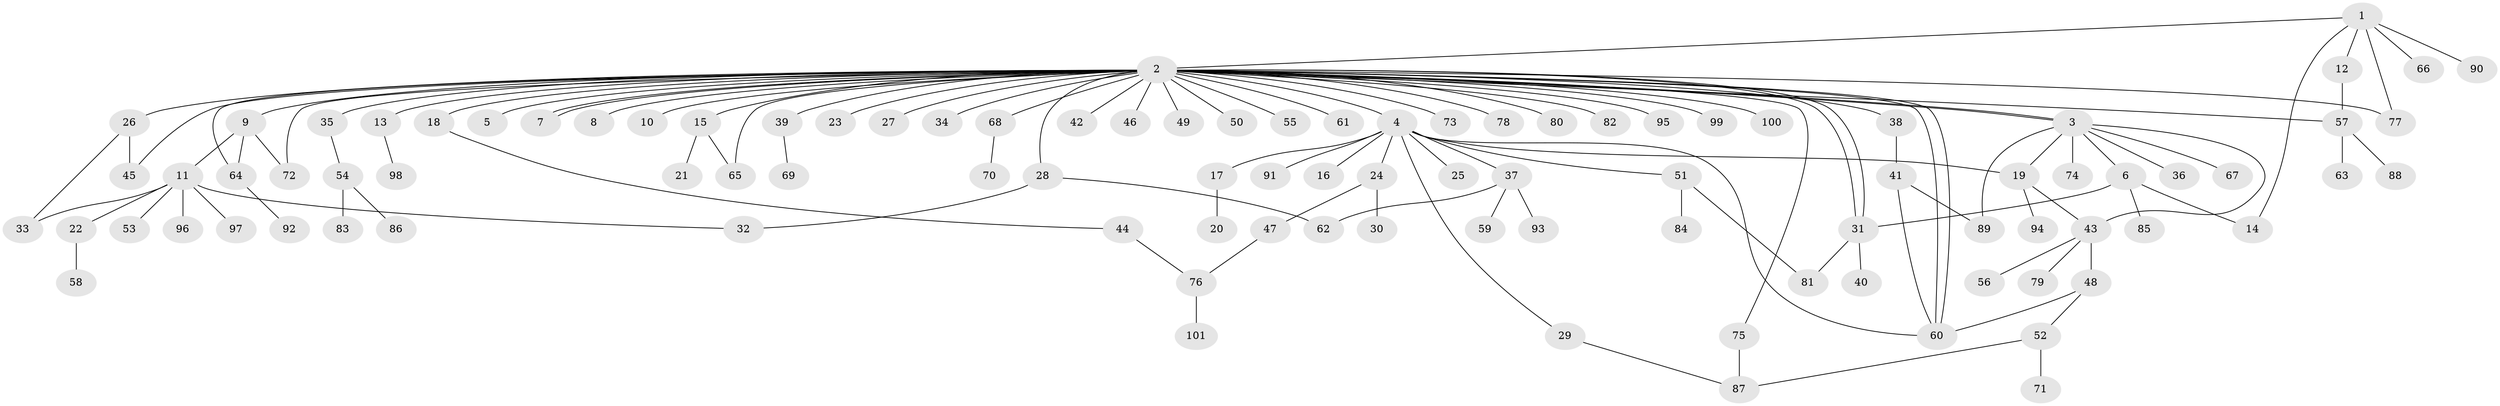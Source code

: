 // Generated by graph-tools (version 1.1) at 2025/46/03/09/25 04:46:52]
// undirected, 101 vertices, 125 edges
graph export_dot {
graph [start="1"]
  node [color=gray90,style=filled];
  1;
  2;
  3;
  4;
  5;
  6;
  7;
  8;
  9;
  10;
  11;
  12;
  13;
  14;
  15;
  16;
  17;
  18;
  19;
  20;
  21;
  22;
  23;
  24;
  25;
  26;
  27;
  28;
  29;
  30;
  31;
  32;
  33;
  34;
  35;
  36;
  37;
  38;
  39;
  40;
  41;
  42;
  43;
  44;
  45;
  46;
  47;
  48;
  49;
  50;
  51;
  52;
  53;
  54;
  55;
  56;
  57;
  58;
  59;
  60;
  61;
  62;
  63;
  64;
  65;
  66;
  67;
  68;
  69;
  70;
  71;
  72;
  73;
  74;
  75;
  76;
  77;
  78;
  79;
  80;
  81;
  82;
  83;
  84;
  85;
  86;
  87;
  88;
  89;
  90;
  91;
  92;
  93;
  94;
  95;
  96;
  97;
  98;
  99;
  100;
  101;
  1 -- 2;
  1 -- 12;
  1 -- 14;
  1 -- 66;
  1 -- 77;
  1 -- 90;
  2 -- 3;
  2 -- 3;
  2 -- 4;
  2 -- 5;
  2 -- 7;
  2 -- 7;
  2 -- 8;
  2 -- 9;
  2 -- 10;
  2 -- 13;
  2 -- 15;
  2 -- 18;
  2 -- 23;
  2 -- 26;
  2 -- 27;
  2 -- 28;
  2 -- 31;
  2 -- 31;
  2 -- 34;
  2 -- 35;
  2 -- 38;
  2 -- 39;
  2 -- 42;
  2 -- 45;
  2 -- 46;
  2 -- 49;
  2 -- 50;
  2 -- 55;
  2 -- 57;
  2 -- 60;
  2 -- 60;
  2 -- 61;
  2 -- 64;
  2 -- 65;
  2 -- 68;
  2 -- 72;
  2 -- 73;
  2 -- 75;
  2 -- 77;
  2 -- 78;
  2 -- 80;
  2 -- 82;
  2 -- 95;
  2 -- 99;
  2 -- 100;
  3 -- 6;
  3 -- 19;
  3 -- 36;
  3 -- 43;
  3 -- 67;
  3 -- 74;
  3 -- 89;
  4 -- 16;
  4 -- 17;
  4 -- 19;
  4 -- 24;
  4 -- 25;
  4 -- 29;
  4 -- 37;
  4 -- 51;
  4 -- 60;
  4 -- 91;
  6 -- 14;
  6 -- 31;
  6 -- 85;
  9 -- 11;
  9 -- 64;
  9 -- 72;
  11 -- 22;
  11 -- 32;
  11 -- 33;
  11 -- 53;
  11 -- 96;
  11 -- 97;
  12 -- 57;
  13 -- 98;
  15 -- 21;
  15 -- 65;
  17 -- 20;
  18 -- 44;
  19 -- 43;
  19 -- 94;
  22 -- 58;
  24 -- 30;
  24 -- 47;
  26 -- 33;
  26 -- 45;
  28 -- 32;
  28 -- 62;
  29 -- 87;
  31 -- 40;
  31 -- 81;
  35 -- 54;
  37 -- 59;
  37 -- 62;
  37 -- 93;
  38 -- 41;
  39 -- 69;
  41 -- 60;
  41 -- 89;
  43 -- 48;
  43 -- 56;
  43 -- 79;
  44 -- 76;
  47 -- 76;
  48 -- 52;
  48 -- 60;
  51 -- 81;
  51 -- 84;
  52 -- 71;
  52 -- 87;
  54 -- 83;
  54 -- 86;
  57 -- 63;
  57 -- 88;
  64 -- 92;
  68 -- 70;
  75 -- 87;
  76 -- 101;
}
